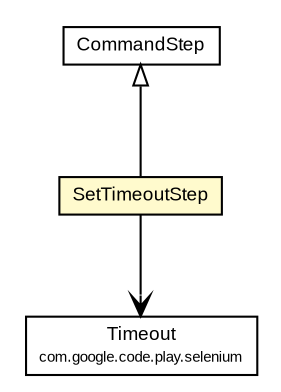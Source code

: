 #!/usr/local/bin/dot
#
# Class diagram 
# Generated by UMLGraph version R5_6-24-gf6e263 (http://www.umlgraph.org/)
#

digraph G {
	edge [fontname="arial",fontsize=10,labelfontname="arial",labelfontsize=10];
	node [fontname="arial",fontsize=10,shape=plaintext];
	nodesep=0.25;
	ranksep=0.5;
	// com.google.code.play.selenium.Timeout
	c1049 [label=<<table title="com.google.code.play.selenium.Timeout" border="0" cellborder="1" cellspacing="0" cellpadding="2" port="p" href="../Timeout.html">
		<tr><td><table border="0" cellspacing="0" cellpadding="1">
<tr><td align="center" balign="center"> Timeout </td></tr>
<tr><td align="center" balign="center"><font point-size="7.0"> com.google.code.play.selenium </font></td></tr>
		</table></td></tr>
		</table>>, URL="../Timeout.html", fontname="arial", fontcolor="black", fontsize=9.0];
	// com.google.code.play.selenium.step.SetTimeoutStep
	c1070 [label=<<table title="com.google.code.play.selenium.step.SetTimeoutStep" border="0" cellborder="1" cellspacing="0" cellpadding="2" port="p" bgcolor="lemonChiffon" href="./SetTimeoutStep.html">
		<tr><td><table border="0" cellspacing="0" cellpadding="1">
<tr><td align="center" balign="center"> SetTimeoutStep </td></tr>
		</table></td></tr>
		</table>>, URL="./SetTimeoutStep.html", fontname="arial", fontcolor="black", fontsize=9.0];
	// com.google.code.play.selenium.step.CommandStep
	c1076 [label=<<table title="com.google.code.play.selenium.step.CommandStep" border="0" cellborder="1" cellspacing="0" cellpadding="2" port="p" href="./CommandStep.html">
		<tr><td><table border="0" cellspacing="0" cellpadding="1">
<tr><td align="center" balign="center"> CommandStep </td></tr>
		</table></td></tr>
		</table>>, URL="./CommandStep.html", fontname="arial", fontcolor="black", fontsize=9.0];
	//com.google.code.play.selenium.step.SetTimeoutStep extends com.google.code.play.selenium.step.CommandStep
	c1076:p -> c1070:p [dir=back,arrowtail=empty];
	// com.google.code.play.selenium.step.SetTimeoutStep NAVASSOC com.google.code.play.selenium.Timeout
	c1070:p -> c1049:p [taillabel="", label="", headlabel="", fontname="arial", fontcolor="black", fontsize=10.0, color="black", arrowhead=open];
}

